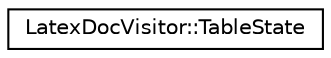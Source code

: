 digraph "类继承关系图"
{
 // INTERACTIVE_SVG=YES
 // LATEX_PDF_SIZE
  edge [fontname="Helvetica",fontsize="10",labelfontname="Helvetica",labelfontsize="10"];
  node [fontname="Helvetica",fontsize="10",shape=record];
  rankdir="LR";
  Node0 [label="LatexDocVisitor::TableState",height=0.2,width=0.4,color="black", fillcolor="white", style="filled",URL="$d6/df9/struct_latex_doc_visitor_1_1_table_state.html",tooltip=" "];
}
